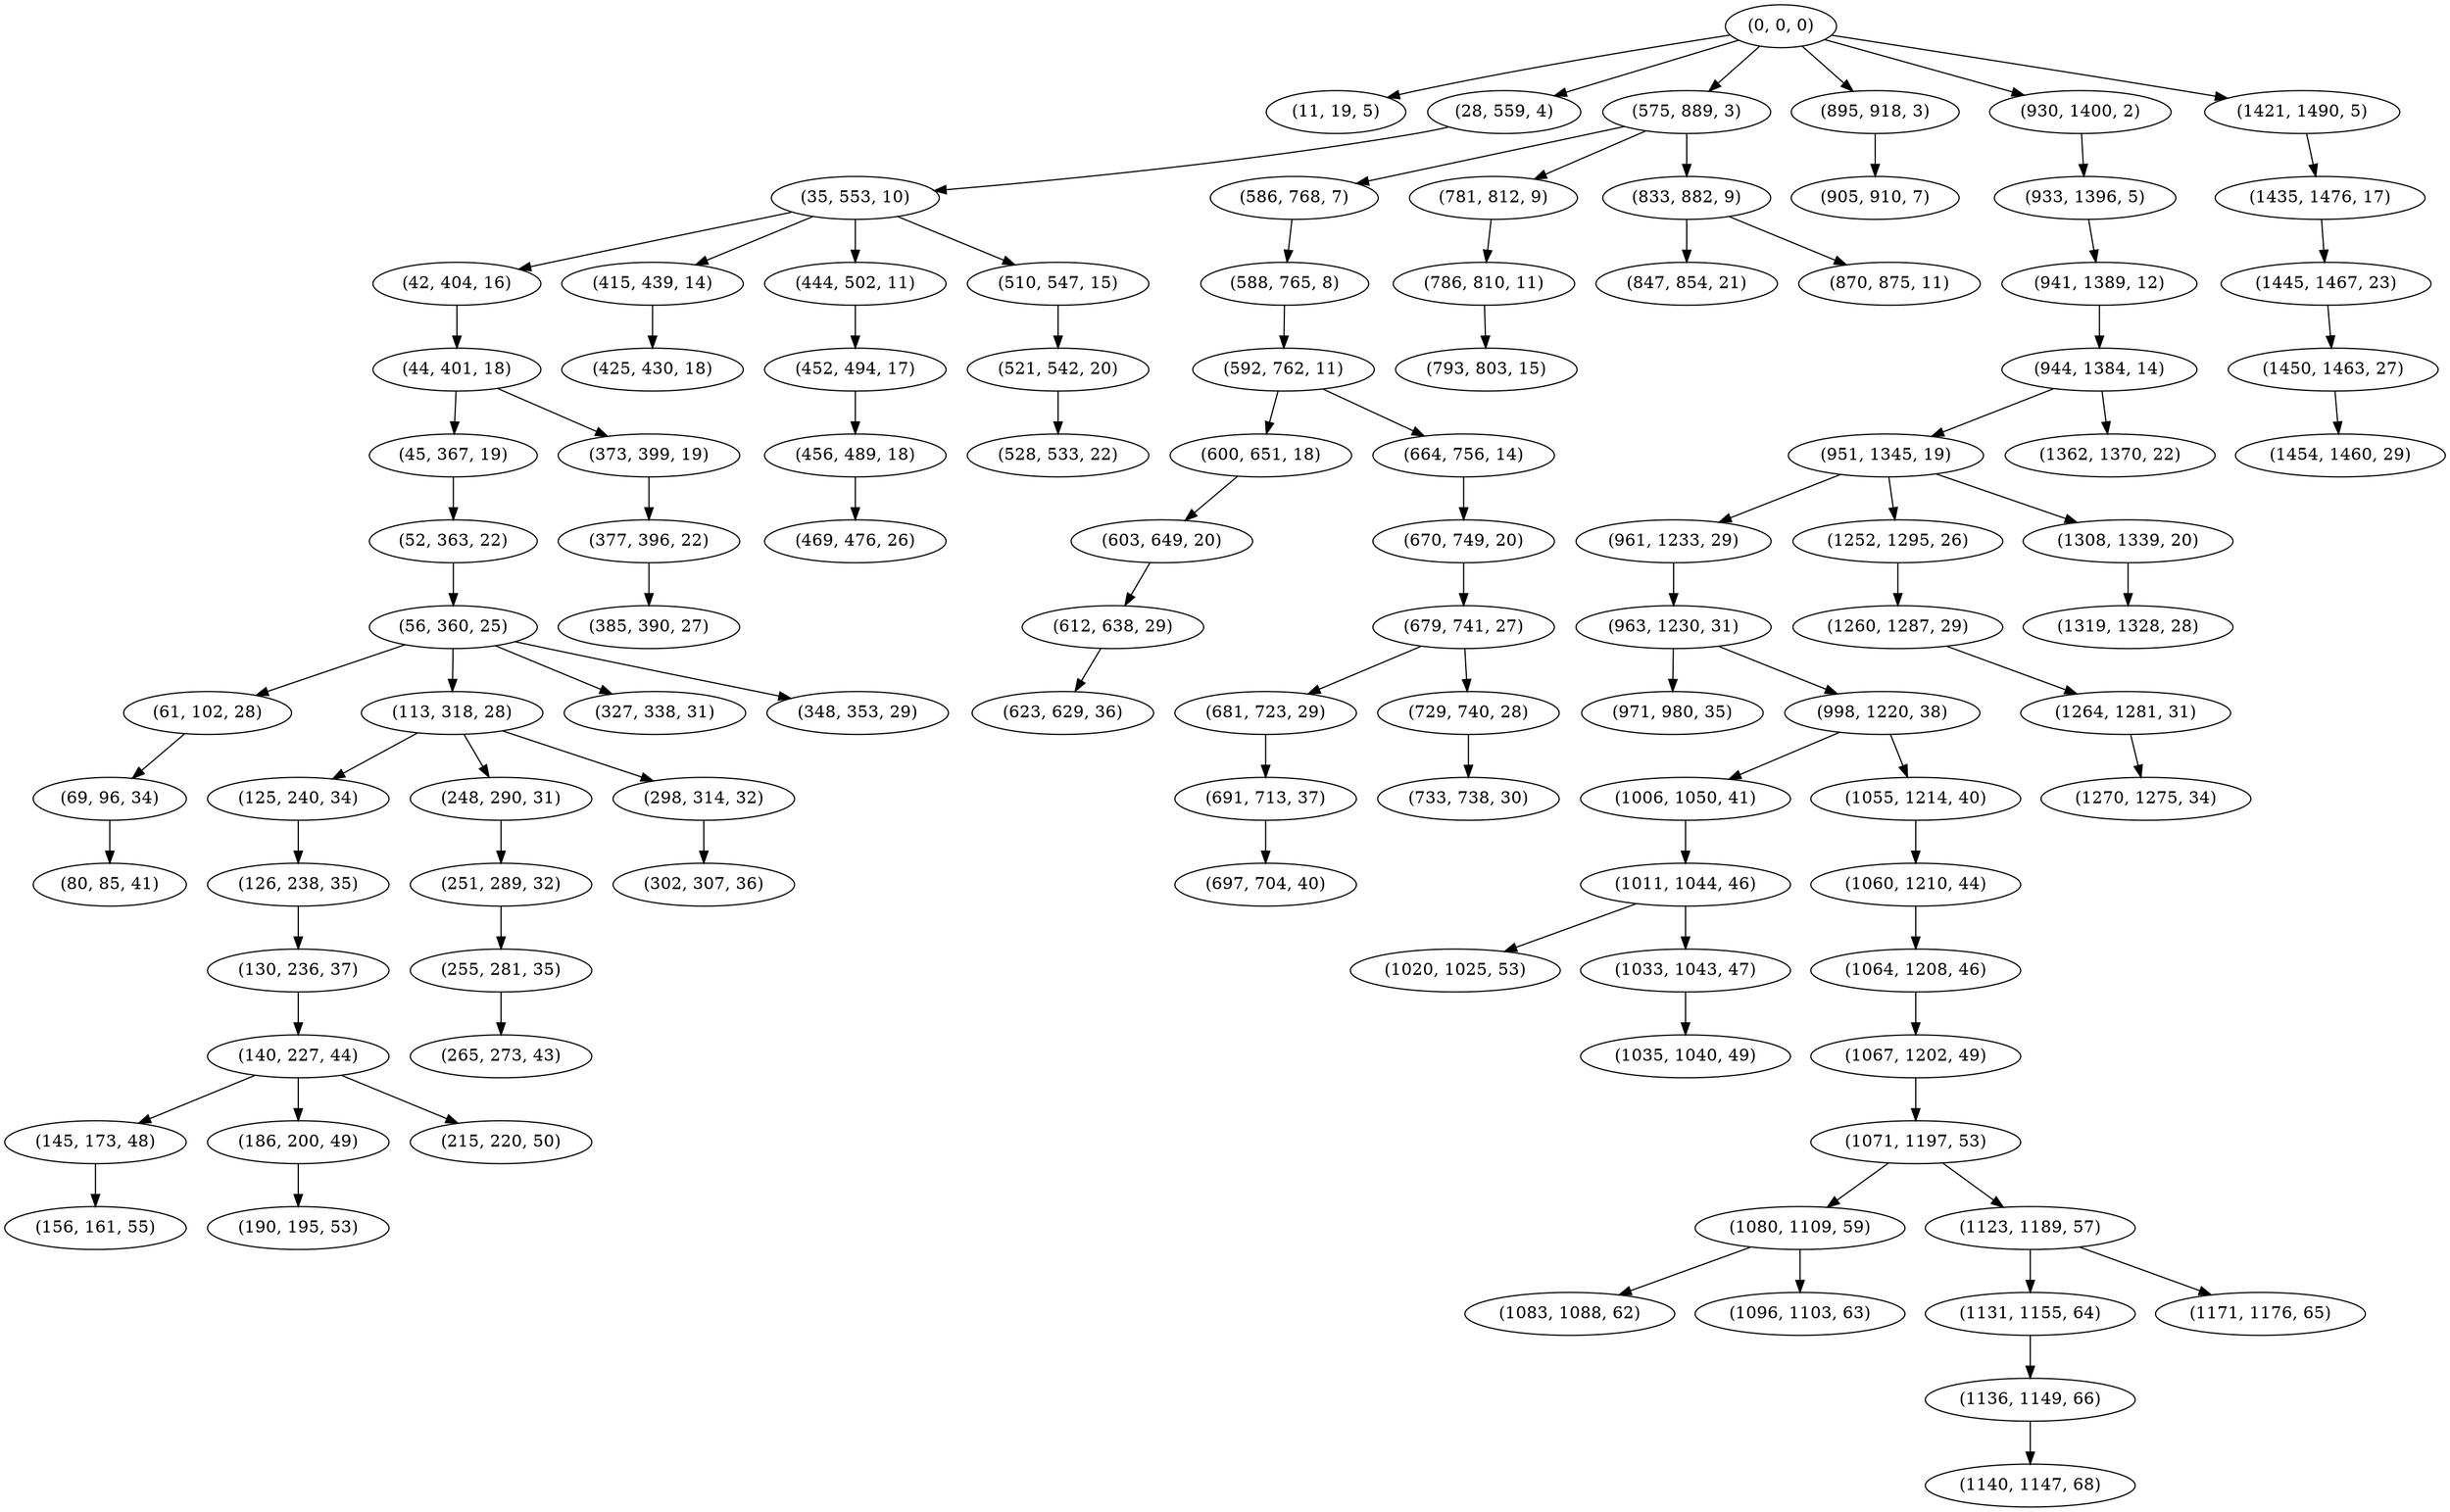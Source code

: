 digraph tree {
    "(0, 0, 0)";
    "(11, 19, 5)";
    "(28, 559, 4)";
    "(35, 553, 10)";
    "(42, 404, 16)";
    "(44, 401, 18)";
    "(45, 367, 19)";
    "(52, 363, 22)";
    "(56, 360, 25)";
    "(61, 102, 28)";
    "(69, 96, 34)";
    "(80, 85, 41)";
    "(113, 318, 28)";
    "(125, 240, 34)";
    "(126, 238, 35)";
    "(130, 236, 37)";
    "(140, 227, 44)";
    "(145, 173, 48)";
    "(156, 161, 55)";
    "(186, 200, 49)";
    "(190, 195, 53)";
    "(215, 220, 50)";
    "(248, 290, 31)";
    "(251, 289, 32)";
    "(255, 281, 35)";
    "(265, 273, 43)";
    "(298, 314, 32)";
    "(302, 307, 36)";
    "(327, 338, 31)";
    "(348, 353, 29)";
    "(373, 399, 19)";
    "(377, 396, 22)";
    "(385, 390, 27)";
    "(415, 439, 14)";
    "(425, 430, 18)";
    "(444, 502, 11)";
    "(452, 494, 17)";
    "(456, 489, 18)";
    "(469, 476, 26)";
    "(510, 547, 15)";
    "(521, 542, 20)";
    "(528, 533, 22)";
    "(575, 889, 3)";
    "(586, 768, 7)";
    "(588, 765, 8)";
    "(592, 762, 11)";
    "(600, 651, 18)";
    "(603, 649, 20)";
    "(612, 638, 29)";
    "(623, 629, 36)";
    "(664, 756, 14)";
    "(670, 749, 20)";
    "(679, 741, 27)";
    "(681, 723, 29)";
    "(691, 713, 37)";
    "(697, 704, 40)";
    "(729, 740, 28)";
    "(733, 738, 30)";
    "(781, 812, 9)";
    "(786, 810, 11)";
    "(793, 803, 15)";
    "(833, 882, 9)";
    "(847, 854, 21)";
    "(870, 875, 11)";
    "(895, 918, 3)";
    "(905, 910, 7)";
    "(930, 1400, 2)";
    "(933, 1396, 5)";
    "(941, 1389, 12)";
    "(944, 1384, 14)";
    "(951, 1345, 19)";
    "(961, 1233, 29)";
    "(963, 1230, 31)";
    "(971, 980, 35)";
    "(998, 1220, 38)";
    "(1006, 1050, 41)";
    "(1011, 1044, 46)";
    "(1020, 1025, 53)";
    "(1033, 1043, 47)";
    "(1035, 1040, 49)";
    "(1055, 1214, 40)";
    "(1060, 1210, 44)";
    "(1064, 1208, 46)";
    "(1067, 1202, 49)";
    "(1071, 1197, 53)";
    "(1080, 1109, 59)";
    "(1083, 1088, 62)";
    "(1096, 1103, 63)";
    "(1123, 1189, 57)";
    "(1131, 1155, 64)";
    "(1136, 1149, 66)";
    "(1140, 1147, 68)";
    "(1171, 1176, 65)";
    "(1252, 1295, 26)";
    "(1260, 1287, 29)";
    "(1264, 1281, 31)";
    "(1270, 1275, 34)";
    "(1308, 1339, 20)";
    "(1319, 1328, 28)";
    "(1362, 1370, 22)";
    "(1421, 1490, 5)";
    "(1435, 1476, 17)";
    "(1445, 1467, 23)";
    "(1450, 1463, 27)";
    "(1454, 1460, 29)";
    "(0, 0, 0)" -> "(11, 19, 5)";
    "(0, 0, 0)" -> "(28, 559, 4)";
    "(0, 0, 0)" -> "(575, 889, 3)";
    "(0, 0, 0)" -> "(895, 918, 3)";
    "(0, 0, 0)" -> "(930, 1400, 2)";
    "(0, 0, 0)" -> "(1421, 1490, 5)";
    "(28, 559, 4)" -> "(35, 553, 10)";
    "(35, 553, 10)" -> "(42, 404, 16)";
    "(35, 553, 10)" -> "(415, 439, 14)";
    "(35, 553, 10)" -> "(444, 502, 11)";
    "(35, 553, 10)" -> "(510, 547, 15)";
    "(42, 404, 16)" -> "(44, 401, 18)";
    "(44, 401, 18)" -> "(45, 367, 19)";
    "(44, 401, 18)" -> "(373, 399, 19)";
    "(45, 367, 19)" -> "(52, 363, 22)";
    "(52, 363, 22)" -> "(56, 360, 25)";
    "(56, 360, 25)" -> "(61, 102, 28)";
    "(56, 360, 25)" -> "(113, 318, 28)";
    "(56, 360, 25)" -> "(327, 338, 31)";
    "(56, 360, 25)" -> "(348, 353, 29)";
    "(61, 102, 28)" -> "(69, 96, 34)";
    "(69, 96, 34)" -> "(80, 85, 41)";
    "(113, 318, 28)" -> "(125, 240, 34)";
    "(113, 318, 28)" -> "(248, 290, 31)";
    "(113, 318, 28)" -> "(298, 314, 32)";
    "(125, 240, 34)" -> "(126, 238, 35)";
    "(126, 238, 35)" -> "(130, 236, 37)";
    "(130, 236, 37)" -> "(140, 227, 44)";
    "(140, 227, 44)" -> "(145, 173, 48)";
    "(140, 227, 44)" -> "(186, 200, 49)";
    "(140, 227, 44)" -> "(215, 220, 50)";
    "(145, 173, 48)" -> "(156, 161, 55)";
    "(186, 200, 49)" -> "(190, 195, 53)";
    "(248, 290, 31)" -> "(251, 289, 32)";
    "(251, 289, 32)" -> "(255, 281, 35)";
    "(255, 281, 35)" -> "(265, 273, 43)";
    "(298, 314, 32)" -> "(302, 307, 36)";
    "(373, 399, 19)" -> "(377, 396, 22)";
    "(377, 396, 22)" -> "(385, 390, 27)";
    "(415, 439, 14)" -> "(425, 430, 18)";
    "(444, 502, 11)" -> "(452, 494, 17)";
    "(452, 494, 17)" -> "(456, 489, 18)";
    "(456, 489, 18)" -> "(469, 476, 26)";
    "(510, 547, 15)" -> "(521, 542, 20)";
    "(521, 542, 20)" -> "(528, 533, 22)";
    "(575, 889, 3)" -> "(586, 768, 7)";
    "(575, 889, 3)" -> "(781, 812, 9)";
    "(575, 889, 3)" -> "(833, 882, 9)";
    "(586, 768, 7)" -> "(588, 765, 8)";
    "(588, 765, 8)" -> "(592, 762, 11)";
    "(592, 762, 11)" -> "(600, 651, 18)";
    "(592, 762, 11)" -> "(664, 756, 14)";
    "(600, 651, 18)" -> "(603, 649, 20)";
    "(603, 649, 20)" -> "(612, 638, 29)";
    "(612, 638, 29)" -> "(623, 629, 36)";
    "(664, 756, 14)" -> "(670, 749, 20)";
    "(670, 749, 20)" -> "(679, 741, 27)";
    "(679, 741, 27)" -> "(681, 723, 29)";
    "(679, 741, 27)" -> "(729, 740, 28)";
    "(681, 723, 29)" -> "(691, 713, 37)";
    "(691, 713, 37)" -> "(697, 704, 40)";
    "(729, 740, 28)" -> "(733, 738, 30)";
    "(781, 812, 9)" -> "(786, 810, 11)";
    "(786, 810, 11)" -> "(793, 803, 15)";
    "(833, 882, 9)" -> "(847, 854, 21)";
    "(833, 882, 9)" -> "(870, 875, 11)";
    "(895, 918, 3)" -> "(905, 910, 7)";
    "(930, 1400, 2)" -> "(933, 1396, 5)";
    "(933, 1396, 5)" -> "(941, 1389, 12)";
    "(941, 1389, 12)" -> "(944, 1384, 14)";
    "(944, 1384, 14)" -> "(951, 1345, 19)";
    "(944, 1384, 14)" -> "(1362, 1370, 22)";
    "(951, 1345, 19)" -> "(961, 1233, 29)";
    "(951, 1345, 19)" -> "(1252, 1295, 26)";
    "(951, 1345, 19)" -> "(1308, 1339, 20)";
    "(961, 1233, 29)" -> "(963, 1230, 31)";
    "(963, 1230, 31)" -> "(971, 980, 35)";
    "(963, 1230, 31)" -> "(998, 1220, 38)";
    "(998, 1220, 38)" -> "(1006, 1050, 41)";
    "(998, 1220, 38)" -> "(1055, 1214, 40)";
    "(1006, 1050, 41)" -> "(1011, 1044, 46)";
    "(1011, 1044, 46)" -> "(1020, 1025, 53)";
    "(1011, 1044, 46)" -> "(1033, 1043, 47)";
    "(1033, 1043, 47)" -> "(1035, 1040, 49)";
    "(1055, 1214, 40)" -> "(1060, 1210, 44)";
    "(1060, 1210, 44)" -> "(1064, 1208, 46)";
    "(1064, 1208, 46)" -> "(1067, 1202, 49)";
    "(1067, 1202, 49)" -> "(1071, 1197, 53)";
    "(1071, 1197, 53)" -> "(1080, 1109, 59)";
    "(1071, 1197, 53)" -> "(1123, 1189, 57)";
    "(1080, 1109, 59)" -> "(1083, 1088, 62)";
    "(1080, 1109, 59)" -> "(1096, 1103, 63)";
    "(1123, 1189, 57)" -> "(1131, 1155, 64)";
    "(1123, 1189, 57)" -> "(1171, 1176, 65)";
    "(1131, 1155, 64)" -> "(1136, 1149, 66)";
    "(1136, 1149, 66)" -> "(1140, 1147, 68)";
    "(1252, 1295, 26)" -> "(1260, 1287, 29)";
    "(1260, 1287, 29)" -> "(1264, 1281, 31)";
    "(1264, 1281, 31)" -> "(1270, 1275, 34)";
    "(1308, 1339, 20)" -> "(1319, 1328, 28)";
    "(1421, 1490, 5)" -> "(1435, 1476, 17)";
    "(1435, 1476, 17)" -> "(1445, 1467, 23)";
    "(1445, 1467, 23)" -> "(1450, 1463, 27)";
    "(1450, 1463, 27)" -> "(1454, 1460, 29)";
}
